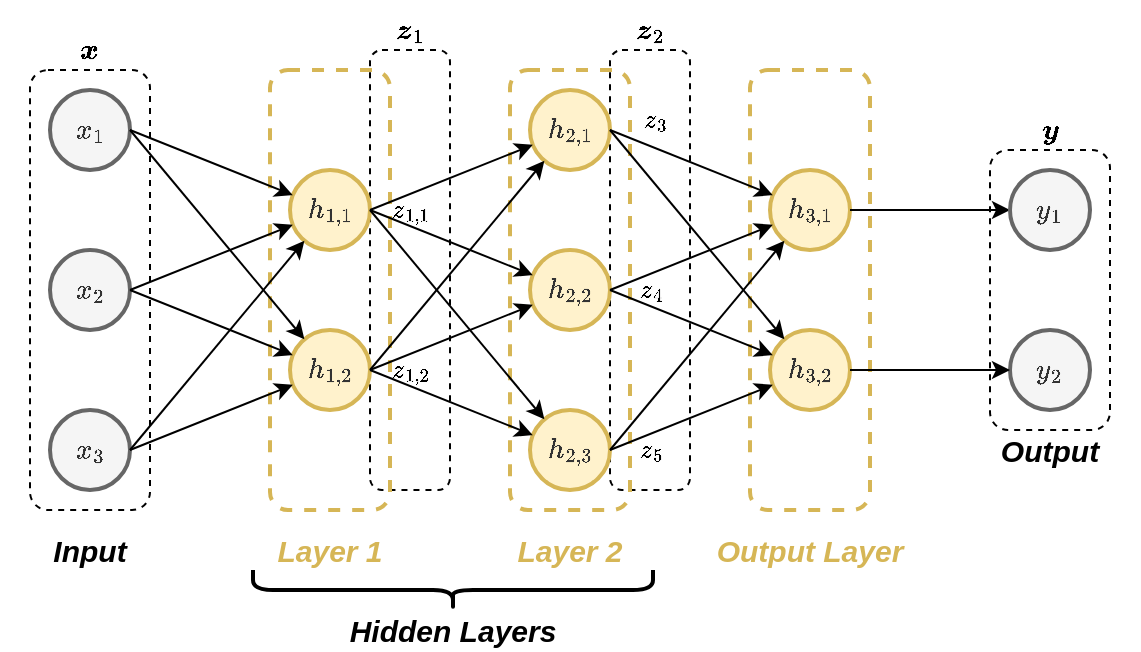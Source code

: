 <mxfile version="19.0.0" type="device"><diagram id="80QRtnknpbN66RpkuwWE" name="Page-1"><mxGraphModel dx="1355" dy="905" grid="1" gridSize="10" guides="0" tooltips="1" connect="1" arrows="0" fold="1" page="1" pageScale="1" pageWidth="850" pageHeight="1100" math="1" shadow="0"><root><mxCell id="0"/><mxCell id="1" parent="0"/><mxCell id="INQ4jPe8CIQgc22rYDKY-3" value="" style="rounded=1;whiteSpace=wrap;html=1;fillColor=none;dashed=1;" parent="1" vertex="1"><mxGeometry x="440" y="100" width="40" height="220" as="geometry"/></mxCell><mxCell id="INQ4jPe8CIQgc22rYDKY-1" value="" style="rounded=1;whiteSpace=wrap;html=1;fillColor=none;dashed=1;" parent="1" vertex="1"><mxGeometry x="320" y="100" width="40" height="220" as="geometry"/></mxCell><mxCell id="U2XmFZdp4ImVremiaSyN-43" value="" style="rounded=1;whiteSpace=wrap;html=1;fillColor=none;dashed=1;" parent="1" vertex="1"><mxGeometry x="630" y="150" width="60" height="140" as="geometry"/></mxCell><mxCell id="U2XmFZdp4ImVremiaSyN-33" value="" style="rounded=1;whiteSpace=wrap;html=1;fillColor=none;dashed=1;" parent="1" vertex="1"><mxGeometry x="150" y="110" width="60" height="220" as="geometry"/></mxCell><mxCell id="U2XmFZdp4ImVremiaSyN-35" value="" style="rounded=1;whiteSpace=wrap;html=1;fillColor=none;dashed=1;strokeColor=#D6B656;strokeWidth=2;" parent="1" vertex="1"><mxGeometry x="270" y="110" width="60" height="220" as="geometry"/></mxCell><mxCell id="U2XmFZdp4ImVremiaSyN-36" value="" style="rounded=1;whiteSpace=wrap;html=1;fillColor=none;dashed=1;strokeWidth=2;strokeColor=#D6B656;" parent="1" vertex="1"><mxGeometry x="390" y="110" width="60" height="220" as="geometry"/></mxCell><mxCell id="U2XmFZdp4ImVremiaSyN-37" value="" style="rounded=1;whiteSpace=wrap;html=1;fillColor=none;dashed=1;strokeWidth=2;strokeColor=#D6B656;" parent="1" vertex="1"><mxGeometry x="510" y="110" width="60" height="220" as="geometry"/></mxCell><mxCell id="U2XmFZdp4ImVremiaSyN-1" value="&lt;span style=&quot;color: rgb(51 , 51 , 51)&quot;&gt;\(h_{2,1}\)&lt;/span&gt;" style="ellipse;whiteSpace=wrap;html=1;aspect=fixed;fillColor=#fff2cc;strokeColor=#d6b656;strokeWidth=2;" parent="1" vertex="1"><mxGeometry x="400" y="120" width="40" height="40" as="geometry"/></mxCell><mxCell id="U2XmFZdp4ImVremiaSyN-2" value="&lt;font color=&quot;#333333&quot;&gt;\(h_{2,2}\)&lt;/font&gt;" style="ellipse;whiteSpace=wrap;html=1;aspect=fixed;fillColor=#fff2cc;strokeColor=#d6b656;strokeWidth=2;" parent="1" vertex="1"><mxGeometry x="400" y="200" width="40" height="40" as="geometry"/></mxCell><mxCell id="U2XmFZdp4ImVremiaSyN-3" value="&lt;font color=&quot;#333333&quot;&gt;\(h_{2,3}\)&lt;/font&gt;" style="ellipse;whiteSpace=wrap;html=1;aspect=fixed;fillColor=#fff2cc;strokeColor=#d6b656;strokeWidth=2;" parent="1" vertex="1"><mxGeometry x="400" y="280" width="40" height="40" as="geometry"/></mxCell><mxCell id="U2XmFZdp4ImVremiaSyN-4" value="&lt;span style=&quot;color: rgb(51 , 51 , 51)&quot;&gt;\(h_{1,1}\)&lt;/span&gt;" style="ellipse;whiteSpace=wrap;html=1;aspect=fixed;fillColor=#fff2cc;strokeColor=#d6b656;strokeWidth=2;" parent="1" vertex="1"><mxGeometry x="280" y="160" width="40" height="40" as="geometry"/></mxCell><mxCell id="U2XmFZdp4ImVremiaSyN-5" value="&lt;span style=&quot;color: rgb(51 , 51 , 51)&quot;&gt;\(h_{1,2}\)&lt;/span&gt;" style="ellipse;whiteSpace=wrap;html=1;aspect=fixed;fillColor=#fff2cc;strokeColor=#d6b656;strokeWidth=2;" parent="1" vertex="1"><mxGeometry x="280" y="240" width="40" height="40" as="geometry"/></mxCell><mxCell id="U2XmFZdp4ImVremiaSyN-6" value="&lt;span style=&quot;color: rgb(51 , 51 , 51)&quot;&gt;\(h_{3,1}\)&lt;/span&gt;" style="ellipse;whiteSpace=wrap;html=1;aspect=fixed;fillColor=#fff2cc;strokeColor=#d6b656;strokeWidth=2;" parent="1" vertex="1"><mxGeometry x="520" y="160" width="40" height="40" as="geometry"/></mxCell><mxCell id="U2XmFZdp4ImVremiaSyN-7" value="\(x_1\)" style="ellipse;whiteSpace=wrap;html=1;aspect=fixed;fillColor=#f5f5f5;strokeColor=#666666;strokeWidth=2;fontColor=#333333;" parent="1" vertex="1"><mxGeometry x="160" y="120" width="40" height="40" as="geometry"/></mxCell><mxCell id="U2XmFZdp4ImVremiaSyN-8" value="\(x_2\)" style="ellipse;whiteSpace=wrap;html=1;aspect=fixed;fillColor=#f5f5f5;strokeColor=#666666;strokeWidth=2;fontColor=#333333;" parent="1" vertex="1"><mxGeometry x="160" y="200" width="40" height="40" as="geometry"/></mxCell><mxCell id="U2XmFZdp4ImVremiaSyN-9" value="\(x_3\)" style="ellipse;whiteSpace=wrap;html=1;aspect=fixed;fillColor=#f5f5f5;strokeColor=#666666;strokeWidth=2;fontColor=#333333;" parent="1" vertex="1"><mxGeometry x="160" y="280" width="40" height="40" as="geometry"/></mxCell><mxCell id="U2XmFZdp4ImVremiaSyN-10" value="" style="endArrow=classic;html=1;targetPerimeterSpacing=0;exitX=1;exitY=0.5;exitDx=0;exitDy=0;" parent="1" source="U2XmFZdp4ImVremiaSyN-7" target="U2XmFZdp4ImVremiaSyN-4" edge="1"><mxGeometry width="50" height="50" relative="1" as="geometry"><mxPoint x="210" y="140" as="sourcePoint"/><mxPoint x="210" y="340" as="targetPoint"/></mxGeometry></mxCell><mxCell id="U2XmFZdp4ImVremiaSyN-11" value="" style="endArrow=classic;html=1;targetPerimeterSpacing=0;endSize=6;sourcePerimeterSpacing=0;exitX=1;exitY=0.5;exitDx=0;exitDy=0;" parent="1" source="U2XmFZdp4ImVremiaSyN-9" target="U2XmFZdp4ImVremiaSyN-4" edge="1"><mxGeometry width="50" height="50" relative="1" as="geometry"><mxPoint x="220" y="160" as="sourcePoint"/><mxPoint x="270" y="220" as="targetPoint"/></mxGeometry></mxCell><mxCell id="U2XmFZdp4ImVremiaSyN-12" value="" style="endArrow=classic;html=1;targetPerimeterSpacing=0;endSize=6;sourcePerimeterSpacing=0;exitX=1;exitY=0.5;exitDx=0;exitDy=0;" parent="1" source="U2XmFZdp4ImVremiaSyN-7" target="U2XmFZdp4ImVremiaSyN-5" edge="1"><mxGeometry width="50" height="50" relative="1" as="geometry"><mxPoint x="210" y="310" as="sourcePoint"/><mxPoint x="290.794" y="213.047" as="targetPoint"/></mxGeometry></mxCell><mxCell id="U2XmFZdp4ImVremiaSyN-13" value="" style="endArrow=classic;html=1;targetPerimeterSpacing=0;endSize=6;sourcePerimeterSpacing=0;exitX=1;exitY=0.5;exitDx=0;exitDy=0;" parent="1" source="U2XmFZdp4ImVremiaSyN-9" target="U2XmFZdp4ImVremiaSyN-5" edge="1"><mxGeometry width="50" height="50" relative="1" as="geometry"><mxPoint x="220" y="320" as="sourcePoint"/><mxPoint x="300.794" y="223.047" as="targetPoint"/></mxGeometry></mxCell><mxCell id="U2XmFZdp4ImVremiaSyN-14" value="" style="endArrow=classic;html=1;targetPerimeterSpacing=0;endSize=6;sourcePerimeterSpacing=0;exitX=1;exitY=0.5;exitDx=0;exitDy=0;" parent="1" source="U2XmFZdp4ImVremiaSyN-8" target="U2XmFZdp4ImVremiaSyN-4" edge="1"><mxGeometry width="50" height="50" relative="1" as="geometry"><mxPoint x="230" y="330" as="sourcePoint"/><mxPoint x="310.794" y="233.047" as="targetPoint"/></mxGeometry></mxCell><mxCell id="U2XmFZdp4ImVremiaSyN-15" value="" style="endArrow=classic;html=1;targetPerimeterSpacing=0;endSize=6;sourcePerimeterSpacing=0;exitX=1;exitY=0.5;exitDx=0;exitDy=0;" parent="1" source="U2XmFZdp4ImVremiaSyN-8" target="U2XmFZdp4ImVremiaSyN-5" edge="1"><mxGeometry width="50" height="50" relative="1" as="geometry"><mxPoint x="199" y="260" as="sourcePoint"/><mxPoint x="320.794" y="243.047" as="targetPoint"/></mxGeometry></mxCell><mxCell id="U2XmFZdp4ImVremiaSyN-16" value="" style="endArrow=classic;html=1;targetPerimeterSpacing=0;endSize=6;sourcePerimeterSpacing=0;exitX=1;exitY=0.5;exitDx=0;exitDy=0;" parent="1" source="U2XmFZdp4ImVremiaSyN-4" target="U2XmFZdp4ImVremiaSyN-1" edge="1"><mxGeometry x="0.379" y="-3" width="50" height="50" relative="1" as="geometry"><mxPoint x="250" y="350" as="sourcePoint"/><mxPoint x="330.794" y="253.047" as="targetPoint"/><mxPoint as="offset"/></mxGeometry></mxCell><mxCell id="U2XmFZdp4ImVremiaSyN-17" value="\(z_{1,1}\)" style="endArrow=classic;html=1;targetPerimeterSpacing=0;endSize=6;sourcePerimeterSpacing=0;labelBackgroundColor=none;exitX=1;exitY=0.5;exitDx=0;exitDy=0;" parent="1" source="U2XmFZdp4ImVremiaSyN-4" target="U2XmFZdp4ImVremiaSyN-2" edge="1"><mxGeometry x="-0.577" y="7" width="50" height="50" relative="1" as="geometry"><mxPoint x="350" y="200" as="sourcePoint"/><mxPoint x="340.794" y="263.047" as="targetPoint"/><mxPoint as="offset"/></mxGeometry></mxCell><mxCell id="U2XmFZdp4ImVremiaSyN-18" value="" style="endArrow=classic;html=1;targetPerimeterSpacing=0;endSize=6;sourcePerimeterSpacing=0;exitX=1;exitY=0.5;exitDx=0;exitDy=0;" parent="1" source="U2XmFZdp4ImVremiaSyN-4" target="U2XmFZdp4ImVremiaSyN-3" edge="1"><mxGeometry x="0.654" width="50" height="50" relative="1" as="geometry"><mxPoint x="270" y="370" as="sourcePoint"/><mxPoint x="350.794" y="273.047" as="targetPoint"/><mxPoint as="offset"/></mxGeometry></mxCell><mxCell id="U2XmFZdp4ImVremiaSyN-19" value="" style="endArrow=classic;html=1;targetPerimeterSpacing=0;endSize=6;sourcePerimeterSpacing=0;exitX=1;exitY=0.5;exitDx=0;exitDy=0;" parent="1" source="U2XmFZdp4ImVremiaSyN-5" target="U2XmFZdp4ImVremiaSyN-1" edge="1"><mxGeometry x="0.556" width="50" height="50" relative="1" as="geometry"><mxPoint x="280" y="380" as="sourcePoint"/><mxPoint x="360.794" y="283.047" as="targetPoint"/><mxPoint as="offset"/></mxGeometry></mxCell><mxCell id="U2XmFZdp4ImVremiaSyN-20" value="\(z_{1,2}\)" style="endArrow=classic;html=1;targetPerimeterSpacing=0;endSize=6;sourcePerimeterSpacing=0;labelBackgroundColor=none;exitX=1;exitY=0.5;exitDx=0;exitDy=0;" parent="1" source="U2XmFZdp4ImVremiaSyN-5" target="U2XmFZdp4ImVremiaSyN-2" edge="1"><mxGeometry x="-0.577" y="-7" width="50" height="50" relative="1" as="geometry"><mxPoint x="290" y="390" as="sourcePoint"/><mxPoint x="370.794" y="293.047" as="targetPoint"/><mxPoint as="offset"/></mxGeometry></mxCell><mxCell id="U2XmFZdp4ImVremiaSyN-21" value="" style="endArrow=classic;html=1;targetPerimeterSpacing=0;endSize=6;sourcePerimeterSpacing=0;exitX=1;exitY=0.5;exitDx=0;exitDy=0;" parent="1" source="U2XmFZdp4ImVremiaSyN-5" target="U2XmFZdp4ImVremiaSyN-3" edge="1"><mxGeometry width="50" height="50" relative="1" as="geometry"><mxPoint x="340" y="291" as="sourcePoint"/><mxPoint x="380.794" y="303.047" as="targetPoint"/></mxGeometry></mxCell><mxCell id="U2XmFZdp4ImVremiaSyN-22" value="\(z_3\)" style="endArrow=classic;html=1;targetPerimeterSpacing=0;endSize=6;sourcePerimeterSpacing=0;labelBackgroundColor=none;exitX=1;exitY=0.5;exitDx=0;exitDy=0;" parent="1" source="U2XmFZdp4ImVremiaSyN-1" target="U2XmFZdp4ImVremiaSyN-6" edge="1"><mxGeometry x="-0.585" y="13" width="50" height="50" relative="1" as="geometry"><mxPoint x="310" y="410" as="sourcePoint"/><mxPoint x="390.794" y="313.047" as="targetPoint"/><mxPoint as="offset"/></mxGeometry></mxCell><mxCell id="U2XmFZdp4ImVremiaSyN-23" value="\(z_4\)" style="endArrow=classic;html=1;targetPerimeterSpacing=0;endSize=6;sourcePerimeterSpacing=0;labelBackgroundColor=none;exitX=1;exitY=0.5;exitDx=0;exitDy=0;" parent="1" source="U2XmFZdp4ImVremiaSyN-2" target="U2XmFZdp4ImVremiaSyN-6" edge="1"><mxGeometry x="-0.577" y="-7" width="50" height="50" relative="1" as="geometry"><mxPoint x="320" y="420" as="sourcePoint"/><mxPoint x="400.794" y="323.047" as="targetPoint"/><mxPoint as="offset"/></mxGeometry></mxCell><mxCell id="U2XmFZdp4ImVremiaSyN-24" value="\(z_5\)" style="endArrow=classic;html=1;targetPerimeterSpacing=0;endSize=6;sourcePerimeterSpacing=0;labelBackgroundColor=none;exitX=1;exitY=0.5;exitDx=0;exitDy=0;" parent="1" source="U2XmFZdp4ImVremiaSyN-3" target="U2XmFZdp4ImVremiaSyN-6" edge="1"><mxGeometry x="-0.812" y="-15" width="50" height="50" relative="1" as="geometry"><mxPoint x="330" y="430" as="sourcePoint"/><mxPoint x="410.794" y="333.047" as="targetPoint"/><mxPoint as="offset"/></mxGeometry></mxCell><mxCell id="U2XmFZdp4ImVremiaSyN-25" value="" style="endArrow=classic;html=1;targetPerimeterSpacing=0;endSize=6;sourcePerimeterSpacing=0;labelBackgroundColor=none;exitX=1;exitY=0.5;exitDx=0;exitDy=0;" parent="1" source="U2XmFZdp4ImVremiaSyN-6" target="U2XmFZdp4ImVremiaSyN-41" edge="1"><mxGeometry y="130" width="50" height="50" relative="1" as="geometry"><mxPoint x="570" y="240" as="sourcePoint"/><mxPoint x="600" y="180" as="targetPoint"/><mxPoint as="offset"/></mxGeometry></mxCell><mxCell id="U2XmFZdp4ImVremiaSyN-26" value="Layer 1" style="text;html=1;strokeColor=none;fillColor=none;align=center;verticalAlign=middle;whiteSpace=wrap;rounded=0;fontSize=15;fontStyle=3;fontColor=#D6B656;" parent="1" vertex="1"><mxGeometry x="260" y="340" width="80" height="20" as="geometry"/></mxCell><mxCell id="U2XmFZdp4ImVremiaSyN-27" value="Layer 2" style="text;html=1;strokeColor=none;fillColor=none;align=center;verticalAlign=middle;whiteSpace=wrap;rounded=0;fontSize=15;fontStyle=3;fontColor=#D6B656;" parent="1" vertex="1"><mxGeometry x="380" y="340" width="80" height="20" as="geometry"/></mxCell><mxCell id="U2XmFZdp4ImVremiaSyN-28" value="Output Layer" style="text;html=1;strokeColor=none;fillColor=none;align=center;verticalAlign=middle;whiteSpace=wrap;rounded=0;fontSize=15;fontStyle=3;fontColor=#D6B656;" parent="1" vertex="1"><mxGeometry x="480" y="340" width="120" height="20" as="geometry"/></mxCell><mxCell id="U2XmFZdp4ImVremiaSyN-29" value="Input" style="text;html=1;strokeColor=none;fillColor=none;align=center;verticalAlign=middle;whiteSpace=wrap;rounded=0;fontSize=15;fontStyle=3;fontColor=#000000;" parent="1" vertex="1"><mxGeometry x="140" y="340" width="80" height="20" as="geometry"/></mxCell><mxCell id="U2XmFZdp4ImVremiaSyN-31" value="" style="shape=curlyBracket;whiteSpace=wrap;html=1;rounded=1;strokeWidth=2;fontSize=15;fontColor=#000000;rotation=-90;horizontal=1;verticalAlign=middle;" parent="1" vertex="1"><mxGeometry x="351.5" y="270" width="20" height="200" as="geometry"/></mxCell><mxCell id="U2XmFZdp4ImVremiaSyN-32" value="Hidden Layers" style="text;html=1;strokeColor=none;fillColor=none;align=center;verticalAlign=middle;whiteSpace=wrap;rounded=0;fontSize=15;fontColor=#000000;fontStyle=3" parent="1" vertex="1"><mxGeometry x="301.5" y="380" width="118.5" height="20" as="geometry"/></mxCell><mxCell id="U2XmFZdp4ImVremiaSyN-34" value="\(\boldsymbol{x}\)" style="text;html=1;strokeColor=none;fillColor=none;align=center;verticalAlign=middle;whiteSpace=wrap;rounded=0;dashed=1;" parent="1" vertex="1"><mxGeometry x="160" y="90" width="40" height="20" as="geometry"/></mxCell><mxCell id="U2XmFZdp4ImVremiaSyN-38" value="&lt;span style=&quot;color: rgb(51 , 51 , 51)&quot;&gt;\(h_{3,2}\)&lt;/span&gt;" style="ellipse;whiteSpace=wrap;html=1;aspect=fixed;fillColor=#fff2cc;strokeColor=#d6b656;strokeWidth=2;" parent="1" vertex="1"><mxGeometry x="520" y="240" width="40" height="40" as="geometry"/></mxCell><mxCell id="U2XmFZdp4ImVremiaSyN-39" value="" style="endArrow=classic;html=1;targetPerimeterSpacing=0;endSize=6;sourcePerimeterSpacing=0;exitX=1;exitY=0.5;exitDx=0;exitDy=0;" parent="1" source="U2XmFZdp4ImVremiaSyN-1" target="U2XmFZdp4ImVremiaSyN-38" edge="1"><mxGeometry x="-1" y="87" width="50" height="50" relative="1" as="geometry"><mxPoint x="448.995" y="156.26" as="sourcePoint"/><mxPoint x="531.026" y="183.675" as="targetPoint"/><mxPoint x="-16" y="-13" as="offset"/></mxGeometry></mxCell><mxCell id="U2XmFZdp4ImVremiaSyN-40" value="Output" style="text;html=1;strokeColor=none;fillColor=none;align=center;verticalAlign=middle;whiteSpace=wrap;rounded=0;fontSize=15;fontStyle=3;fontColor=#000000;" parent="1" vertex="1"><mxGeometry x="620" y="290" width="80" height="20" as="geometry"/></mxCell><mxCell id="U2XmFZdp4ImVremiaSyN-41" value="\(y_1\)" style="ellipse;whiteSpace=wrap;html=1;aspect=fixed;fillColor=#f5f5f5;strokeColor=#666666;strokeWidth=2;fontColor=#333333;" parent="1" vertex="1"><mxGeometry x="640" y="160" width="40" height="40" as="geometry"/></mxCell><mxCell id="U2XmFZdp4ImVremiaSyN-42" value="\(y_2\)" style="ellipse;whiteSpace=wrap;html=1;aspect=fixed;fillColor=#f5f5f5;strokeColor=#666666;strokeWidth=2;fontColor=#333333;" parent="1" vertex="1"><mxGeometry x="640" y="240" width="40" height="40" as="geometry"/></mxCell><mxCell id="U2XmFZdp4ImVremiaSyN-44" value="\(\boldsymbol{y}\)" style="text;html=1;strokeColor=none;fillColor=none;align=center;verticalAlign=middle;whiteSpace=wrap;rounded=0;dashed=1;" parent="1" vertex="1"><mxGeometry x="640" y="130" width="40" height="20" as="geometry"/></mxCell><mxCell id="U2XmFZdp4ImVremiaSyN-45" value="" style="endArrow=classic;html=1;targetPerimeterSpacing=0;endSize=6;sourcePerimeterSpacing=0;labelBackgroundColor=none;exitX=1;exitY=0.5;exitDx=0;exitDy=0;" parent="1" source="U2XmFZdp4ImVremiaSyN-38" target="U2XmFZdp4ImVremiaSyN-42" edge="1"><mxGeometry y="130" width="50" height="50" relative="1" as="geometry"><mxPoint x="590" y="290" as="sourcePoint"/><mxPoint x="580" y="270" as="targetPoint"/><mxPoint as="offset"/></mxGeometry></mxCell><mxCell id="U2XmFZdp4ImVremiaSyN-46" value="" style="endArrow=classic;html=1;targetPerimeterSpacing=0;endSize=6;sourcePerimeterSpacing=0;labelBackgroundColor=none;exitX=1;exitY=0.5;exitDx=0;exitDy=0;" parent="1" source="U2XmFZdp4ImVremiaSyN-2" target="U2XmFZdp4ImVremiaSyN-38" edge="1"><mxGeometry y="130" width="50" height="50" relative="1" as="geometry"><mxPoint x="570" y="270" as="sourcePoint"/><mxPoint x="610" y="270" as="targetPoint"/><mxPoint as="offset"/></mxGeometry></mxCell><mxCell id="U2XmFZdp4ImVremiaSyN-47" value="" style="endArrow=classic;html=1;targetPerimeterSpacing=0;endSize=6;sourcePerimeterSpacing=0;labelBackgroundColor=none;exitX=1;exitY=0.5;exitDx=0;exitDy=0;" parent="1" source="U2XmFZdp4ImVremiaSyN-3" target="U2XmFZdp4ImVremiaSyN-38" edge="1"><mxGeometry y="130" width="50" height="50" relative="1" as="geometry"><mxPoint x="580" y="280" as="sourcePoint"/><mxPoint x="620" y="280" as="targetPoint"/><mxPoint as="offset"/></mxGeometry></mxCell><mxCell id="INQ4jPe8CIQgc22rYDKY-2" value="\(\boldsymbol{z}_1\)" style="text;html=1;strokeColor=none;fillColor=none;align=center;verticalAlign=middle;whiteSpace=wrap;rounded=0;dashed=1;" parent="1" vertex="1"><mxGeometry x="320" y="80" width="40" height="20" as="geometry"/></mxCell><mxCell id="INQ4jPe8CIQgc22rYDKY-4" value="\(\boldsymbol{z}_2\)" style="text;html=1;strokeColor=none;fillColor=none;align=center;verticalAlign=middle;whiteSpace=wrap;rounded=0;dashed=1;" parent="1" vertex="1"><mxGeometry x="440" y="80" width="40" height="20" as="geometry"/></mxCell></root></mxGraphModel></diagram></mxfile>